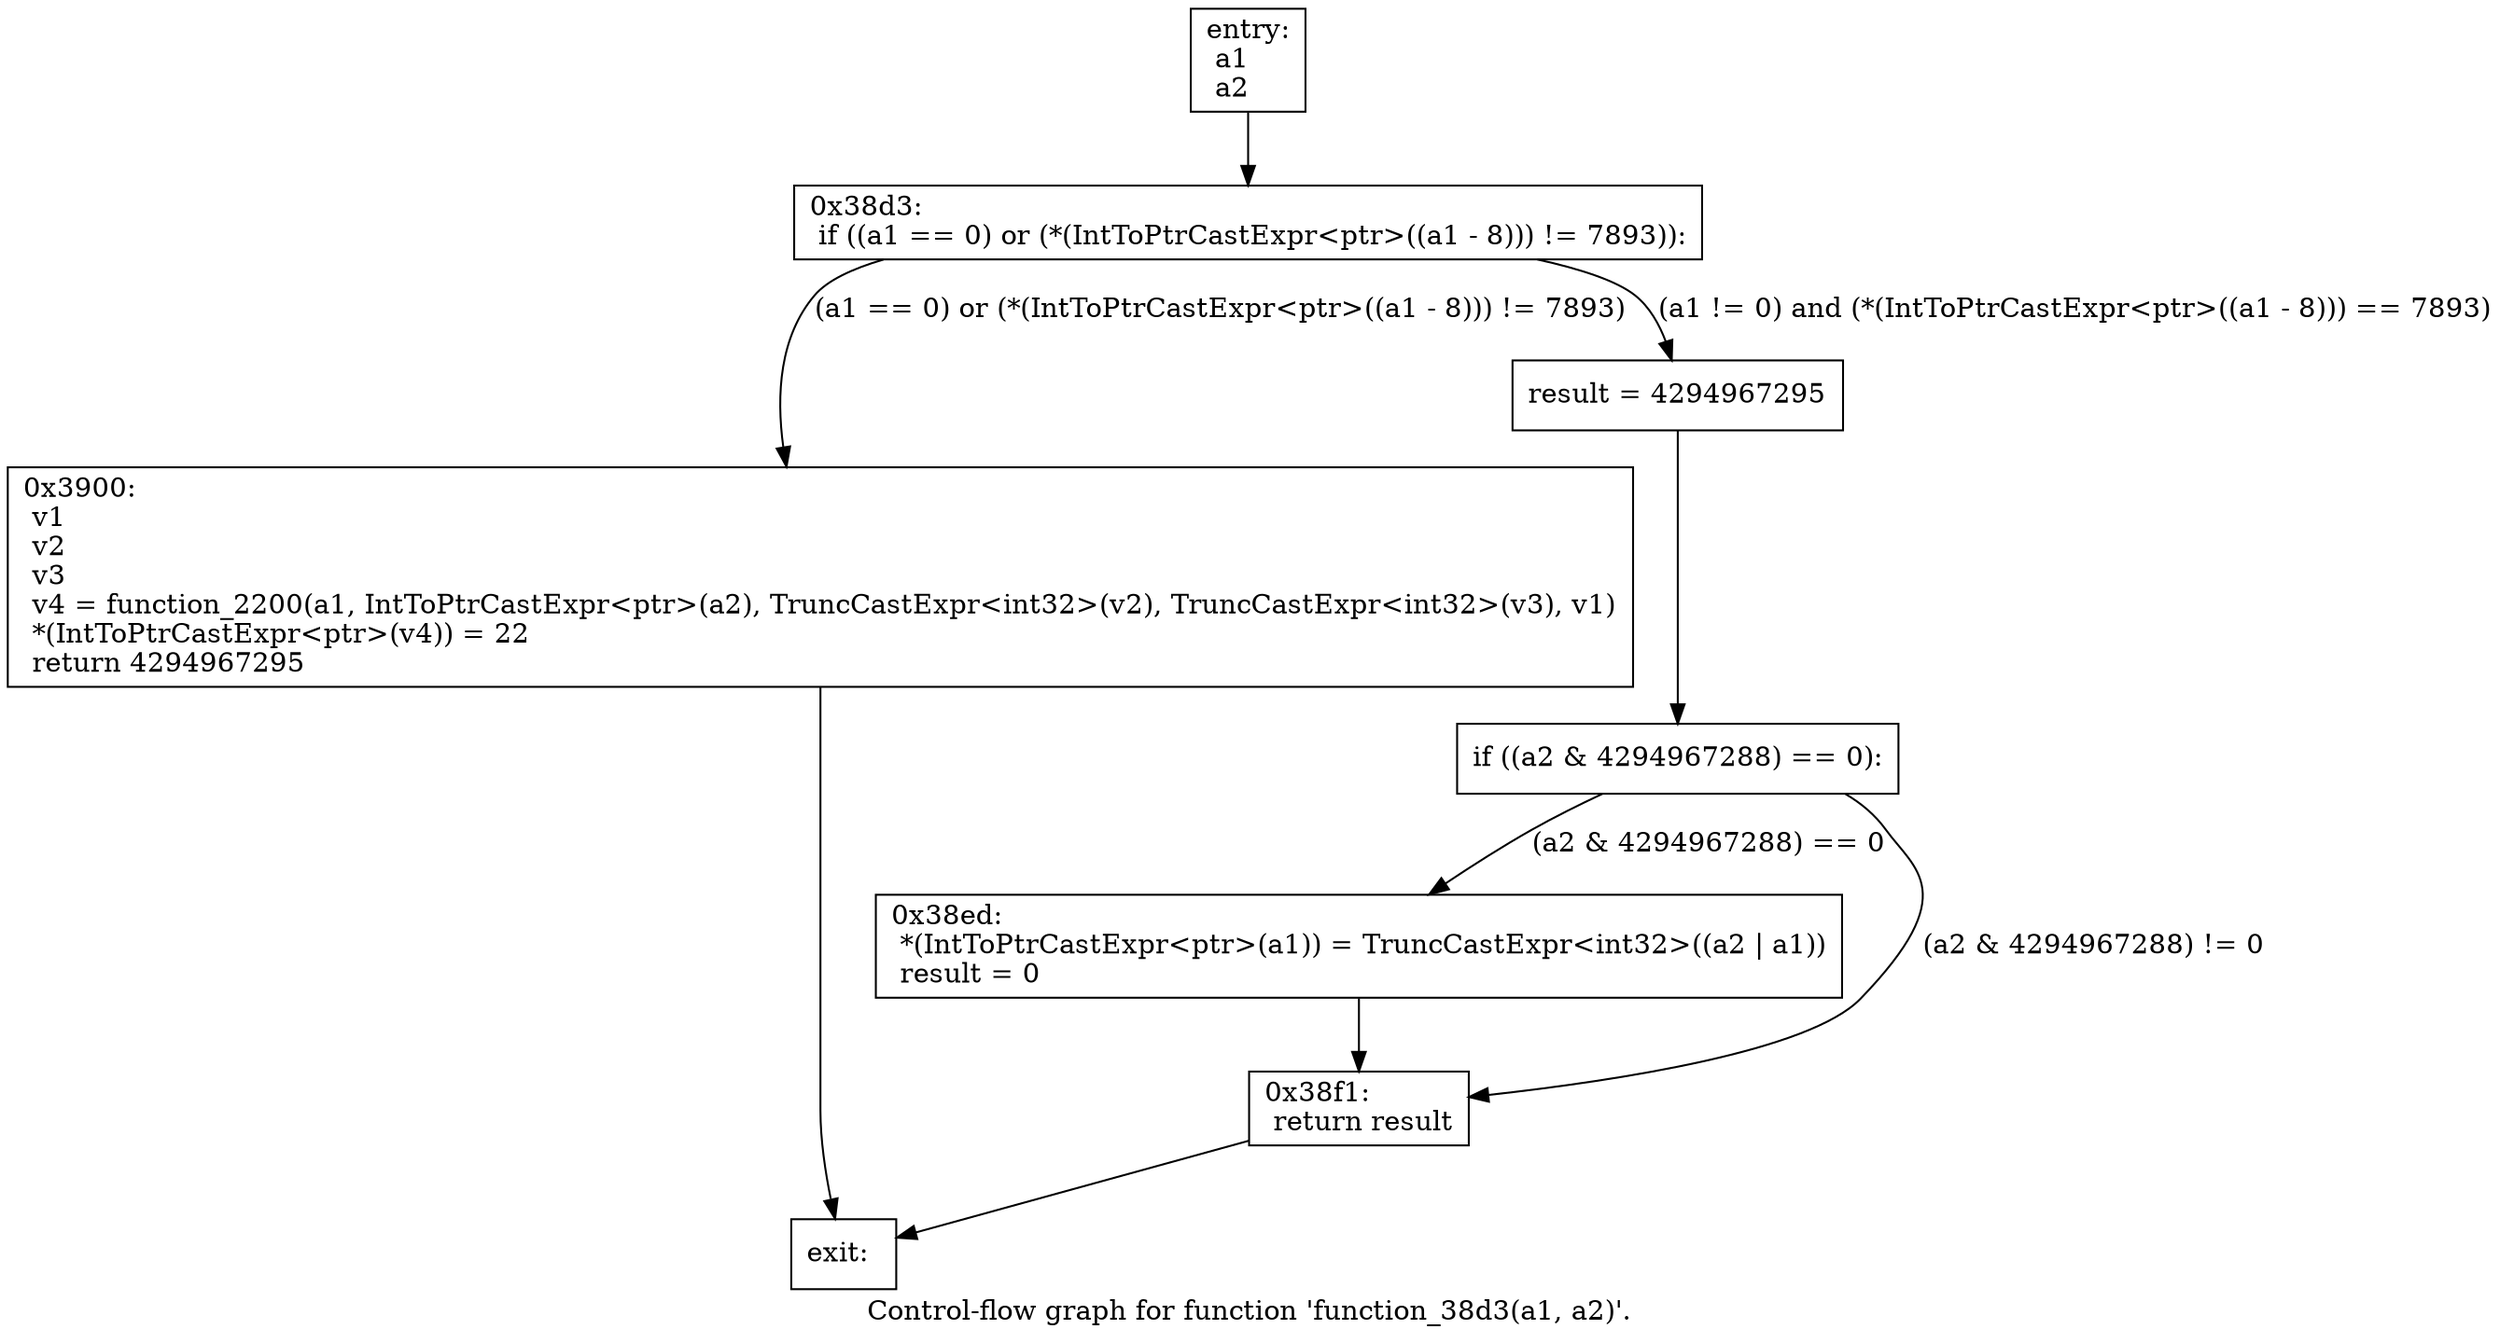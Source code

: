 digraph "Control-flow graph for function 'function_38d3(a1, a2)'." {
  label="Control-flow graph for function 'function_38d3(a1, a2)'.";
  node [shape=record];

  Node0796CE98 [label="{entry:\l  a1\l  a2\l}"];
  Node0796CE98 -> Node0796D1B0;
  Node0796D1B0 [label="{0x38d3:\l  if ((a1 == 0) or (*(IntToPtrCastExpr\<ptr\>((a1 - 8))) != 7893)):\l}"];
  Node0796D1B0 -> Node0796D090 [label="(a1 == 0) or (*(IntToPtrCastExpr\<ptr\>((a1 - 8))) != 7893)"];
  Node0796D1B0 -> Node0796D0D8 [label="(a1 != 0) and (*(IntToPtrCastExpr\<ptr\>((a1 - 8))) == 7893)"];
  Node0796D090 [label="{0x3900:\l  v1\l  v2\l  v3\l  v4 = function_2200(a1, IntToPtrCastExpr\<ptr\>(a2), TruncCastExpr\<int32\>(v2), TruncCastExpr\<int32\>(v3), v1)\l  *(IntToPtrCastExpr\<ptr\>(v4)) = 22\l  return 4294967295\l}"];
  Node0796D090 -> Node0796D5A0;
  Node0796D0D8 [label="{  result = 4294967295\l}"];
  Node0796D0D8 -> Node0796D510;
  Node0796D5A0 [label="{exit:\l}"];
  Node0796D510 [label="{  if ((a2 & 4294967288) == 0):\l}"];
  Node0796D510 -> Node0796D5E8 [label="(a2 & 4294967288) == 0"];
  Node0796D510 -> Node0796D120 [label="(a2 & 4294967288) != 0"];
  Node0796D5E8 [label="{0x38ed:\l  *(IntToPtrCastExpr\<ptr\>(a1)) = TruncCastExpr\<int32\>((a2 \| a1))\l  result = 0\l}"];
  Node0796D5E8 -> Node0796D120;
  Node0796D120 [label="{0x38f1:\l  return result\l}"];
  Node0796D120 -> Node0796D5A0;

}
